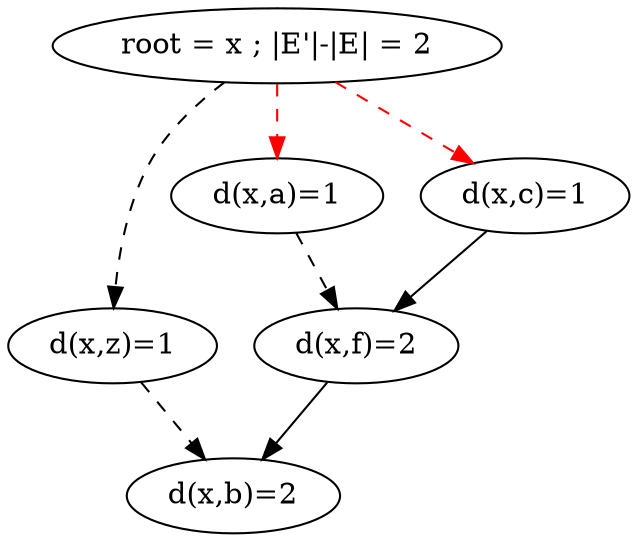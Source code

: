 digraph grafo_output { x [label="root = x ; |E'|-|E| = 2"];
x->z [style=dashed];
z [label="d(x,z)=1"]; 
x->a [style=dashed, color=red];
a [label="d(x,a)=1"]; 
x->c [style=dashed, color=red];
c [label="d(x,c)=1"]; 
z->b [style=dashed];
b [label="d(x,b)=2"]; 
a->f [style=dashed];
f [label="d(x,f)=2"]; 
c->f;
f->b;
 }
